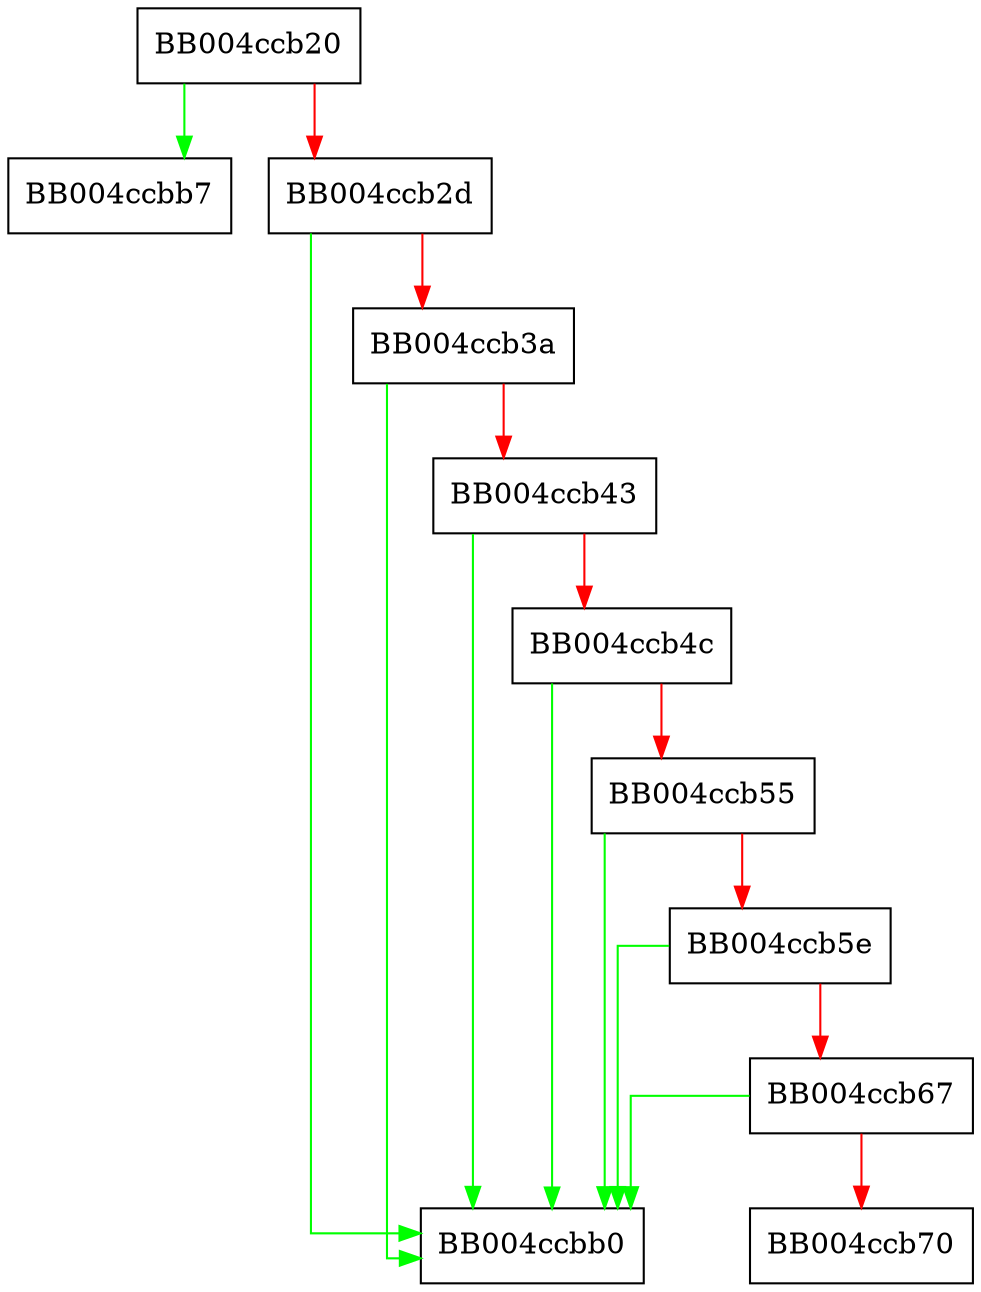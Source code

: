 digraph tls_increment_sequence_ctr {
  node [shape="box"];
  graph [splines=ortho];
  BB004ccb20 -> BB004ccbb7 [color="green"];
  BB004ccb20 -> BB004ccb2d [color="red"];
  BB004ccb2d -> BB004ccbb0 [color="green"];
  BB004ccb2d -> BB004ccb3a [color="red"];
  BB004ccb3a -> BB004ccbb0 [color="green"];
  BB004ccb3a -> BB004ccb43 [color="red"];
  BB004ccb43 -> BB004ccbb0 [color="green"];
  BB004ccb43 -> BB004ccb4c [color="red"];
  BB004ccb4c -> BB004ccbb0 [color="green"];
  BB004ccb4c -> BB004ccb55 [color="red"];
  BB004ccb55 -> BB004ccbb0 [color="green"];
  BB004ccb55 -> BB004ccb5e [color="red"];
  BB004ccb5e -> BB004ccbb0 [color="green"];
  BB004ccb5e -> BB004ccb67 [color="red"];
  BB004ccb67 -> BB004ccbb0 [color="green"];
  BB004ccb67 -> BB004ccb70 [color="red"];
}